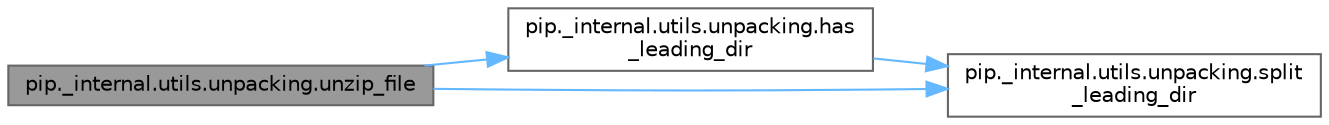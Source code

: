 digraph "pip._internal.utils.unpacking.unzip_file"
{
 // LATEX_PDF_SIZE
  bgcolor="transparent";
  edge [fontname=Helvetica,fontsize=10,labelfontname=Helvetica,labelfontsize=10];
  node [fontname=Helvetica,fontsize=10,shape=box,height=0.2,width=0.4];
  rankdir="LR";
  Node1 [id="Node000001",label="pip._internal.utils.unpacking.unzip_file",height=0.2,width=0.4,color="gray40", fillcolor="grey60", style="filled", fontcolor="black",tooltip=" "];
  Node1 -> Node2 [id="edge1_Node000001_Node000002",color="steelblue1",style="solid",tooltip=" "];
  Node2 [id="Node000002",label="pip._internal.utils.unpacking.has\l_leading_dir",height=0.2,width=0.4,color="grey40", fillcolor="white", style="filled",URL="$namespacepip_1_1__internal_1_1utils_1_1unpacking.html#a9d7126d623b79665a16202c11c501945",tooltip=" "];
  Node2 -> Node3 [id="edge2_Node000002_Node000003",color="steelblue1",style="solid",tooltip=" "];
  Node3 [id="Node000003",label="pip._internal.utils.unpacking.split\l_leading_dir",height=0.2,width=0.4,color="grey40", fillcolor="white", style="filled",URL="$namespacepip_1_1__internal_1_1utils_1_1unpacking.html#a4faa49c8764926fdadee68dea178b969",tooltip=" "];
  Node1 -> Node3 [id="edge3_Node000001_Node000003",color="steelblue1",style="solid",tooltip=" "];
}
